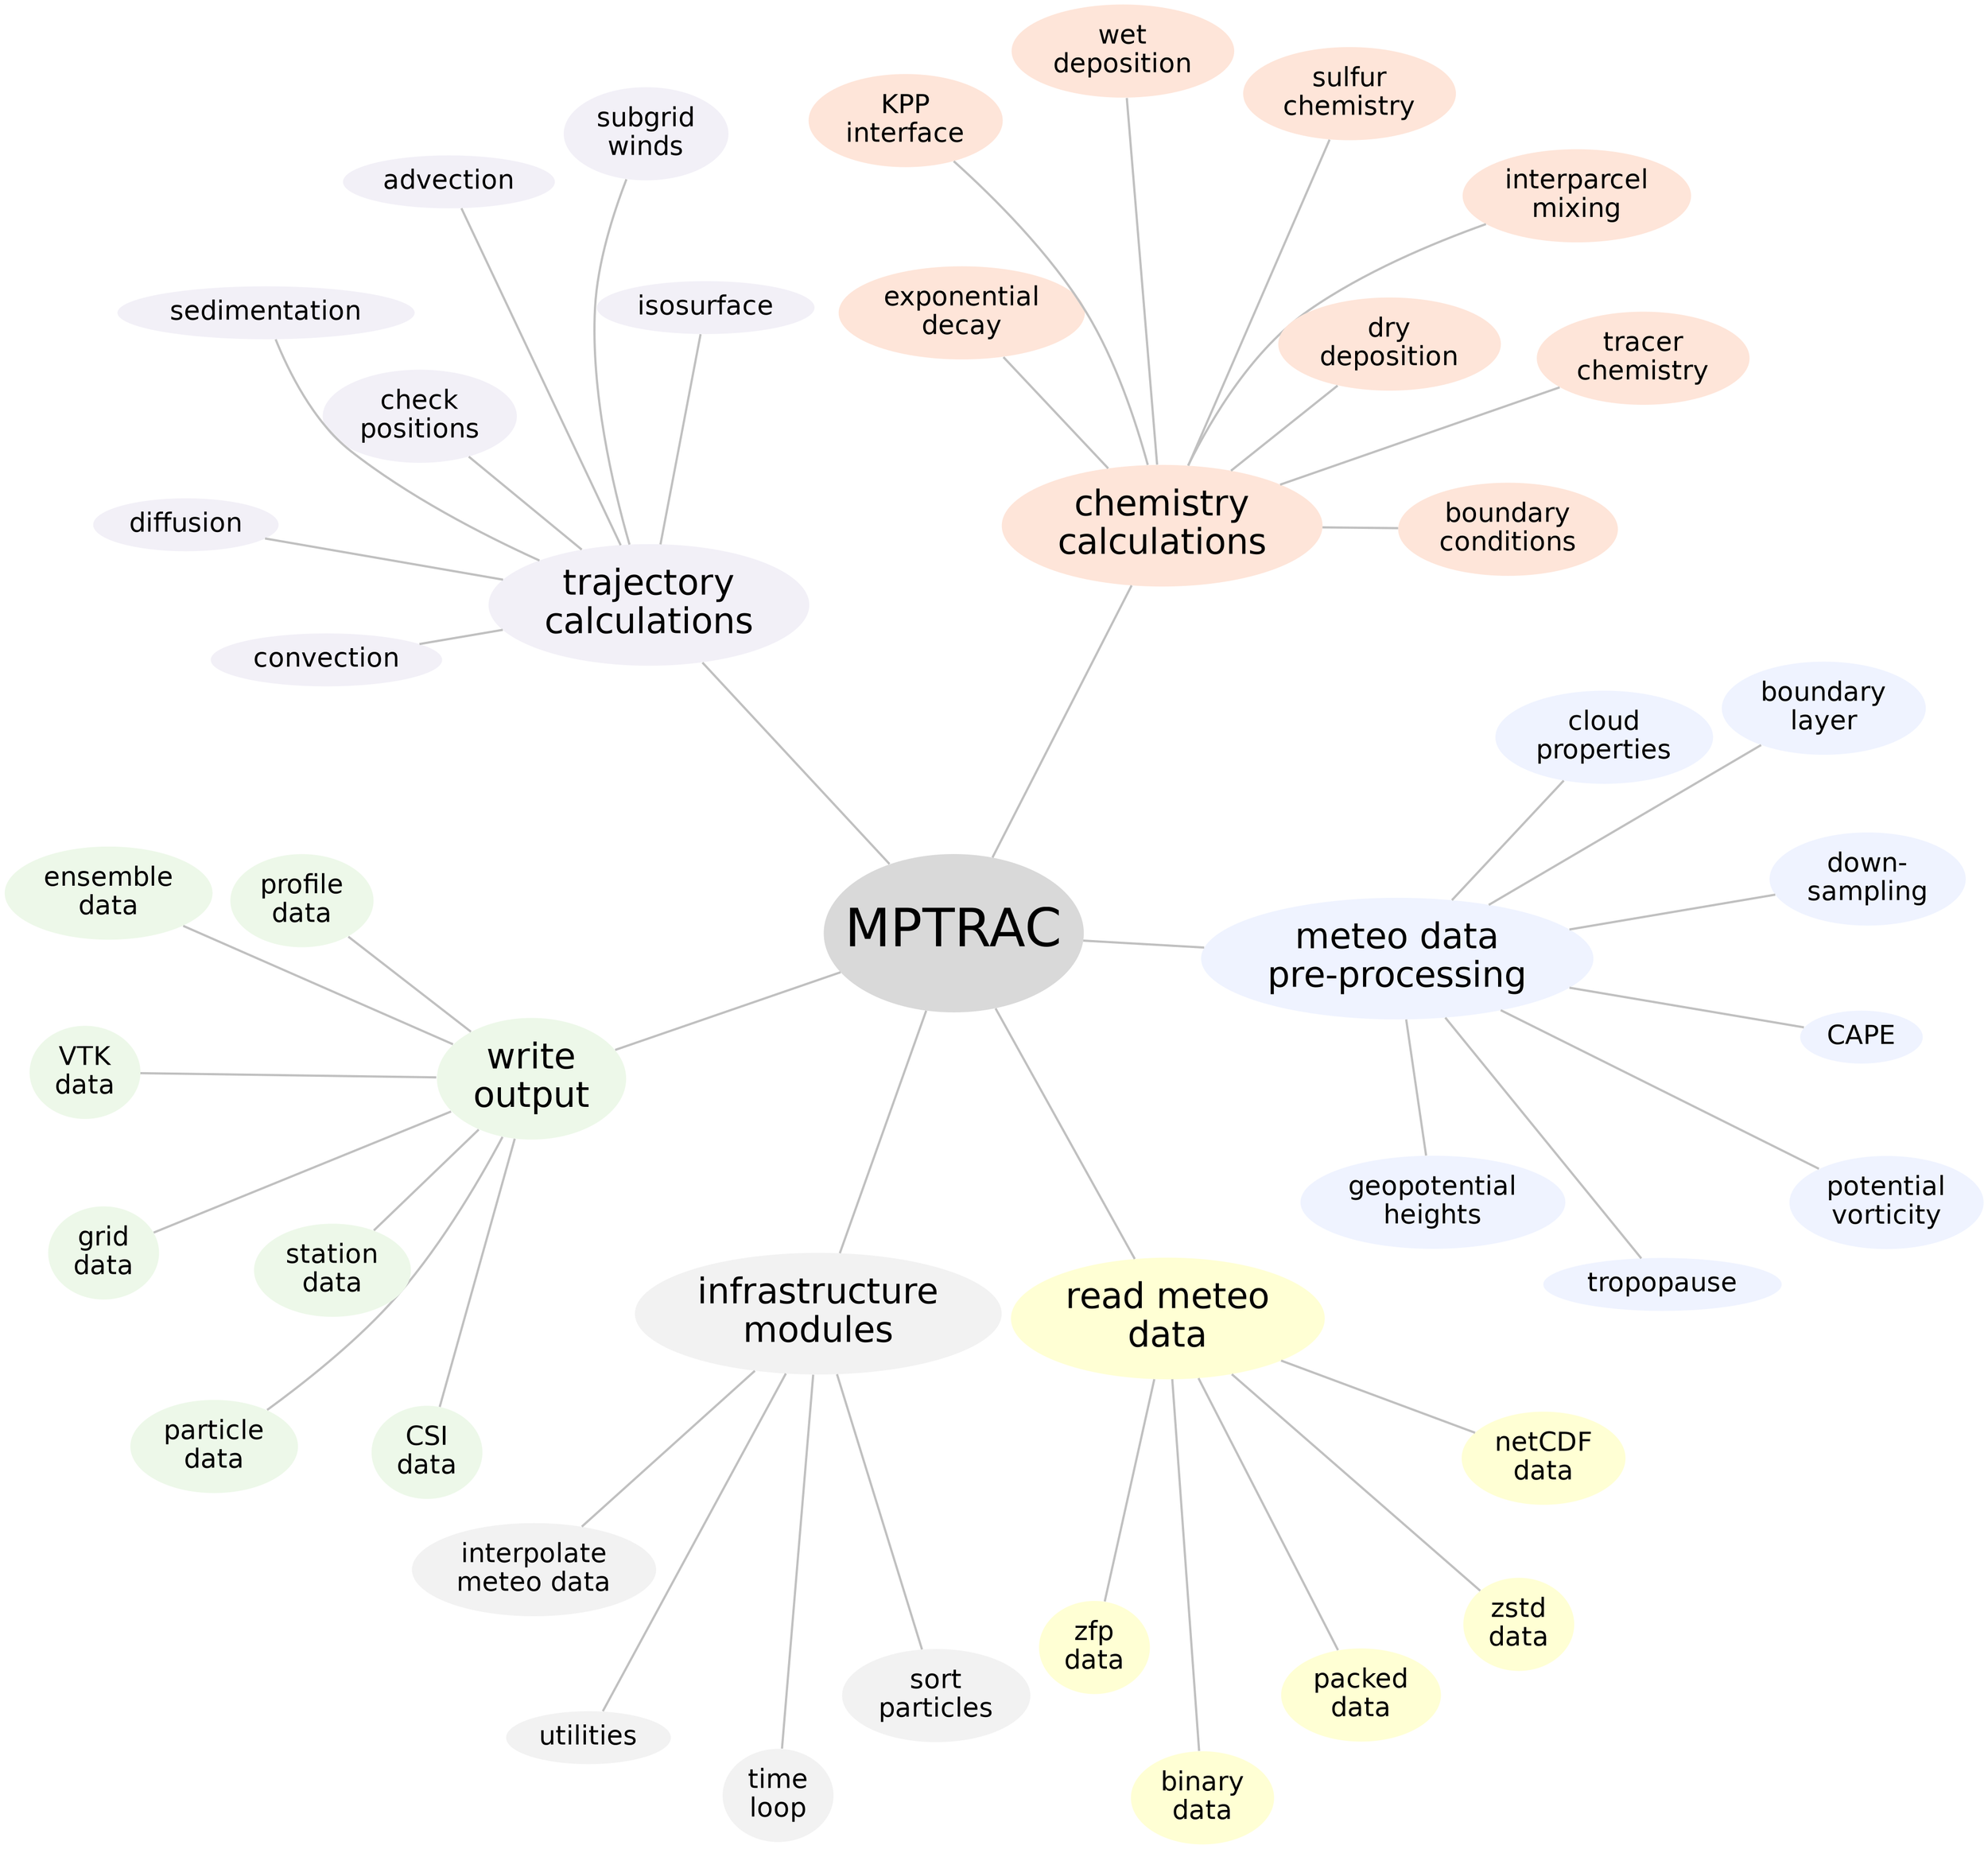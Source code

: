 graph MPTRAC {

  edge [penwidth=2 color="gray"]
  node [style="filled" penwidth=0 fillcolor="gray85" fontname="Helvetica" fontcolor="black" fontsize=24]
  layout=neato;
  start=0;
  margin=0;
  overlap=false;
  splines=true;
  
  MPTRAC -- {
    "infrastructure\nmodules"
    "trajectory\ncalculations"
    "chemistry\ncalculations"
    "read meteo\ndata"
    "write\noutput"
    "meteo data\npre-processing"
  }
  MPTRAC [fontsize=48 height=2]
  "infrastructure\nmodules" [fontsize=32 fillcolor="gray95"]
  "trajectory\ncalculations" [fontsize=32 colorscheme=purples5 fillcolor=1]
  "chemistry\ncalculations" [fontsize=32 colorscheme=reds5 fillcolor=1]
  "read meteo\ndata" [fontsize=32 colorscheme=ylorbr5 fillcolor=1]
  "write\noutput" [fontsize=32 colorscheme=greens5 fillcolor=1]
  "meteo data\npre-processing" [fontsize=32 colorscheme=blues5 fillcolor=1]


  "infrastructure\nmodules" -- {
    "interpolate\nmeteo data"
    "sort\nparticles"
    "time\nloop"
    "utilities"
  }
    "interpolate\nmeteo data" [fillcolor="gray95"]
    "sort\nparticles" [fillcolor="gray95"]
    "time\nloop" [fillcolor="gray95"]
    "utilities" [fillcolor="gray95"]


  "read meteo\ndata" -- {
    "binary\ndata"
    "netCDF\ndata"
    "packed\ndata"
    "zfp\ndata"
    "zstd\ndata"
  }
    "binary\ndata" [colorscheme=ylorbr5 fillcolor=1]
    "netCDF\ndata" [colorscheme=ylorbr5 fillcolor=1]
    "packed\ndata" [colorscheme=ylorbr5 fillcolor=1]
    "zfp\ndata" [colorscheme=ylorbr5 fillcolor=1]
    "zstd\ndata" [colorscheme=ylorbr5 fillcolor=1]
 

  "write\noutput" -- {
    "CSI\ndata"
    "ensemble\ndata"
    "grid\ndata"
    "particle\ndata"
    "profile\ndata"
    "station\ndata"
    "VTK\ndata"
  }
    "CSI\ndata" [colorscheme=greens5 fillcolor=1]
    "ensemble\ndata" [colorscheme=greens5 fillcolor=1]
    "grid\ndata" [colorscheme=greens5 fillcolor=1]
    "particle\ndata" [colorscheme=greens5 fillcolor=1]
    "profile\ndata" [colorscheme=greens5 fillcolor=1]
    "station\ndata" [colorscheme=greens5 fillcolor=1]
    "VTK\ndata" [colorscheme=greens5 fillcolor=1]


  "meteo data\npre-processing" -- {
    "geopotential\nheights"
    "potential\nvorticity"
    "CAPE"
    "boundary\nlayer"
    "cloud\nproperties"
    "tropopause"
    "down-\nsampling"
  }
    "geopotential\nheights" [colorscheme=blues5 fillcolor=1]
    "potential\nvorticity" [colorscheme=blues5 fillcolor=1]
    "CAPE" [colorscheme=blues5 fillcolor=1]
    "boundary\nlayer" [colorscheme=blues5 fillcolor=1]
    "cloud\nproperties" [colorscheme=blues5 fillcolor=1]
    "tropopause" [colorscheme=blues5 fillcolor=1]
    "down-\nsampling" [colorscheme=blues5 fillcolor=1]


  "trajectory\ncalculations" -- {
    "check\npositions"
    "advection"
    "diffusion"
    "subgrid\nwinds"
    "convection"
    "sedimentation"
    "isosurface"
  }
    "check\npositions" [colorscheme=purples5 fillcolor=1]
    "advection" [colorscheme=purples5 fillcolor=1]
    "diffusion" [colorscheme=purples5 fillcolor=1]
    "subgrid\nwinds" [colorscheme=purples5 fillcolor=1]
    "convection" [colorscheme=purples5 fillcolor=1]
    "sedimentation" [colorscheme=purples5 fillcolor=1]
    "isosurface" [colorscheme=purples5 fillcolor=1]


  "chemistry\ncalculations" -- {
    "boundary\nconditions"
    "interparcel\nmixing"
    "exponential\ndecay"
    "sulfur\nchemistry"
    "tracer\nchemistry"
    "KPP\ninterface"
    "dry\ndeposition"
    "wet\ndeposition"
  }
    "boundary\nconditions" [colorscheme=reds5 fillcolor=1]
    "interparcel\nmixing" [colorscheme=reds5 fillcolor=1]
    "exponential\ndecay" [colorscheme=reds5 fillcolor=1]
    "sulfur\nchemistry" [colorscheme=reds5 fillcolor=1]
    "tracer\nchemistry" [colorscheme=reds5 fillcolor=1]
    "KPP\ninterface" [colorscheme=reds5 fillcolor=1]
    "dry\ndeposition" [colorscheme=reds5 fillcolor=1]
    "wet\ndeposition" [colorscheme=reds5 fillcolor=1]

}

